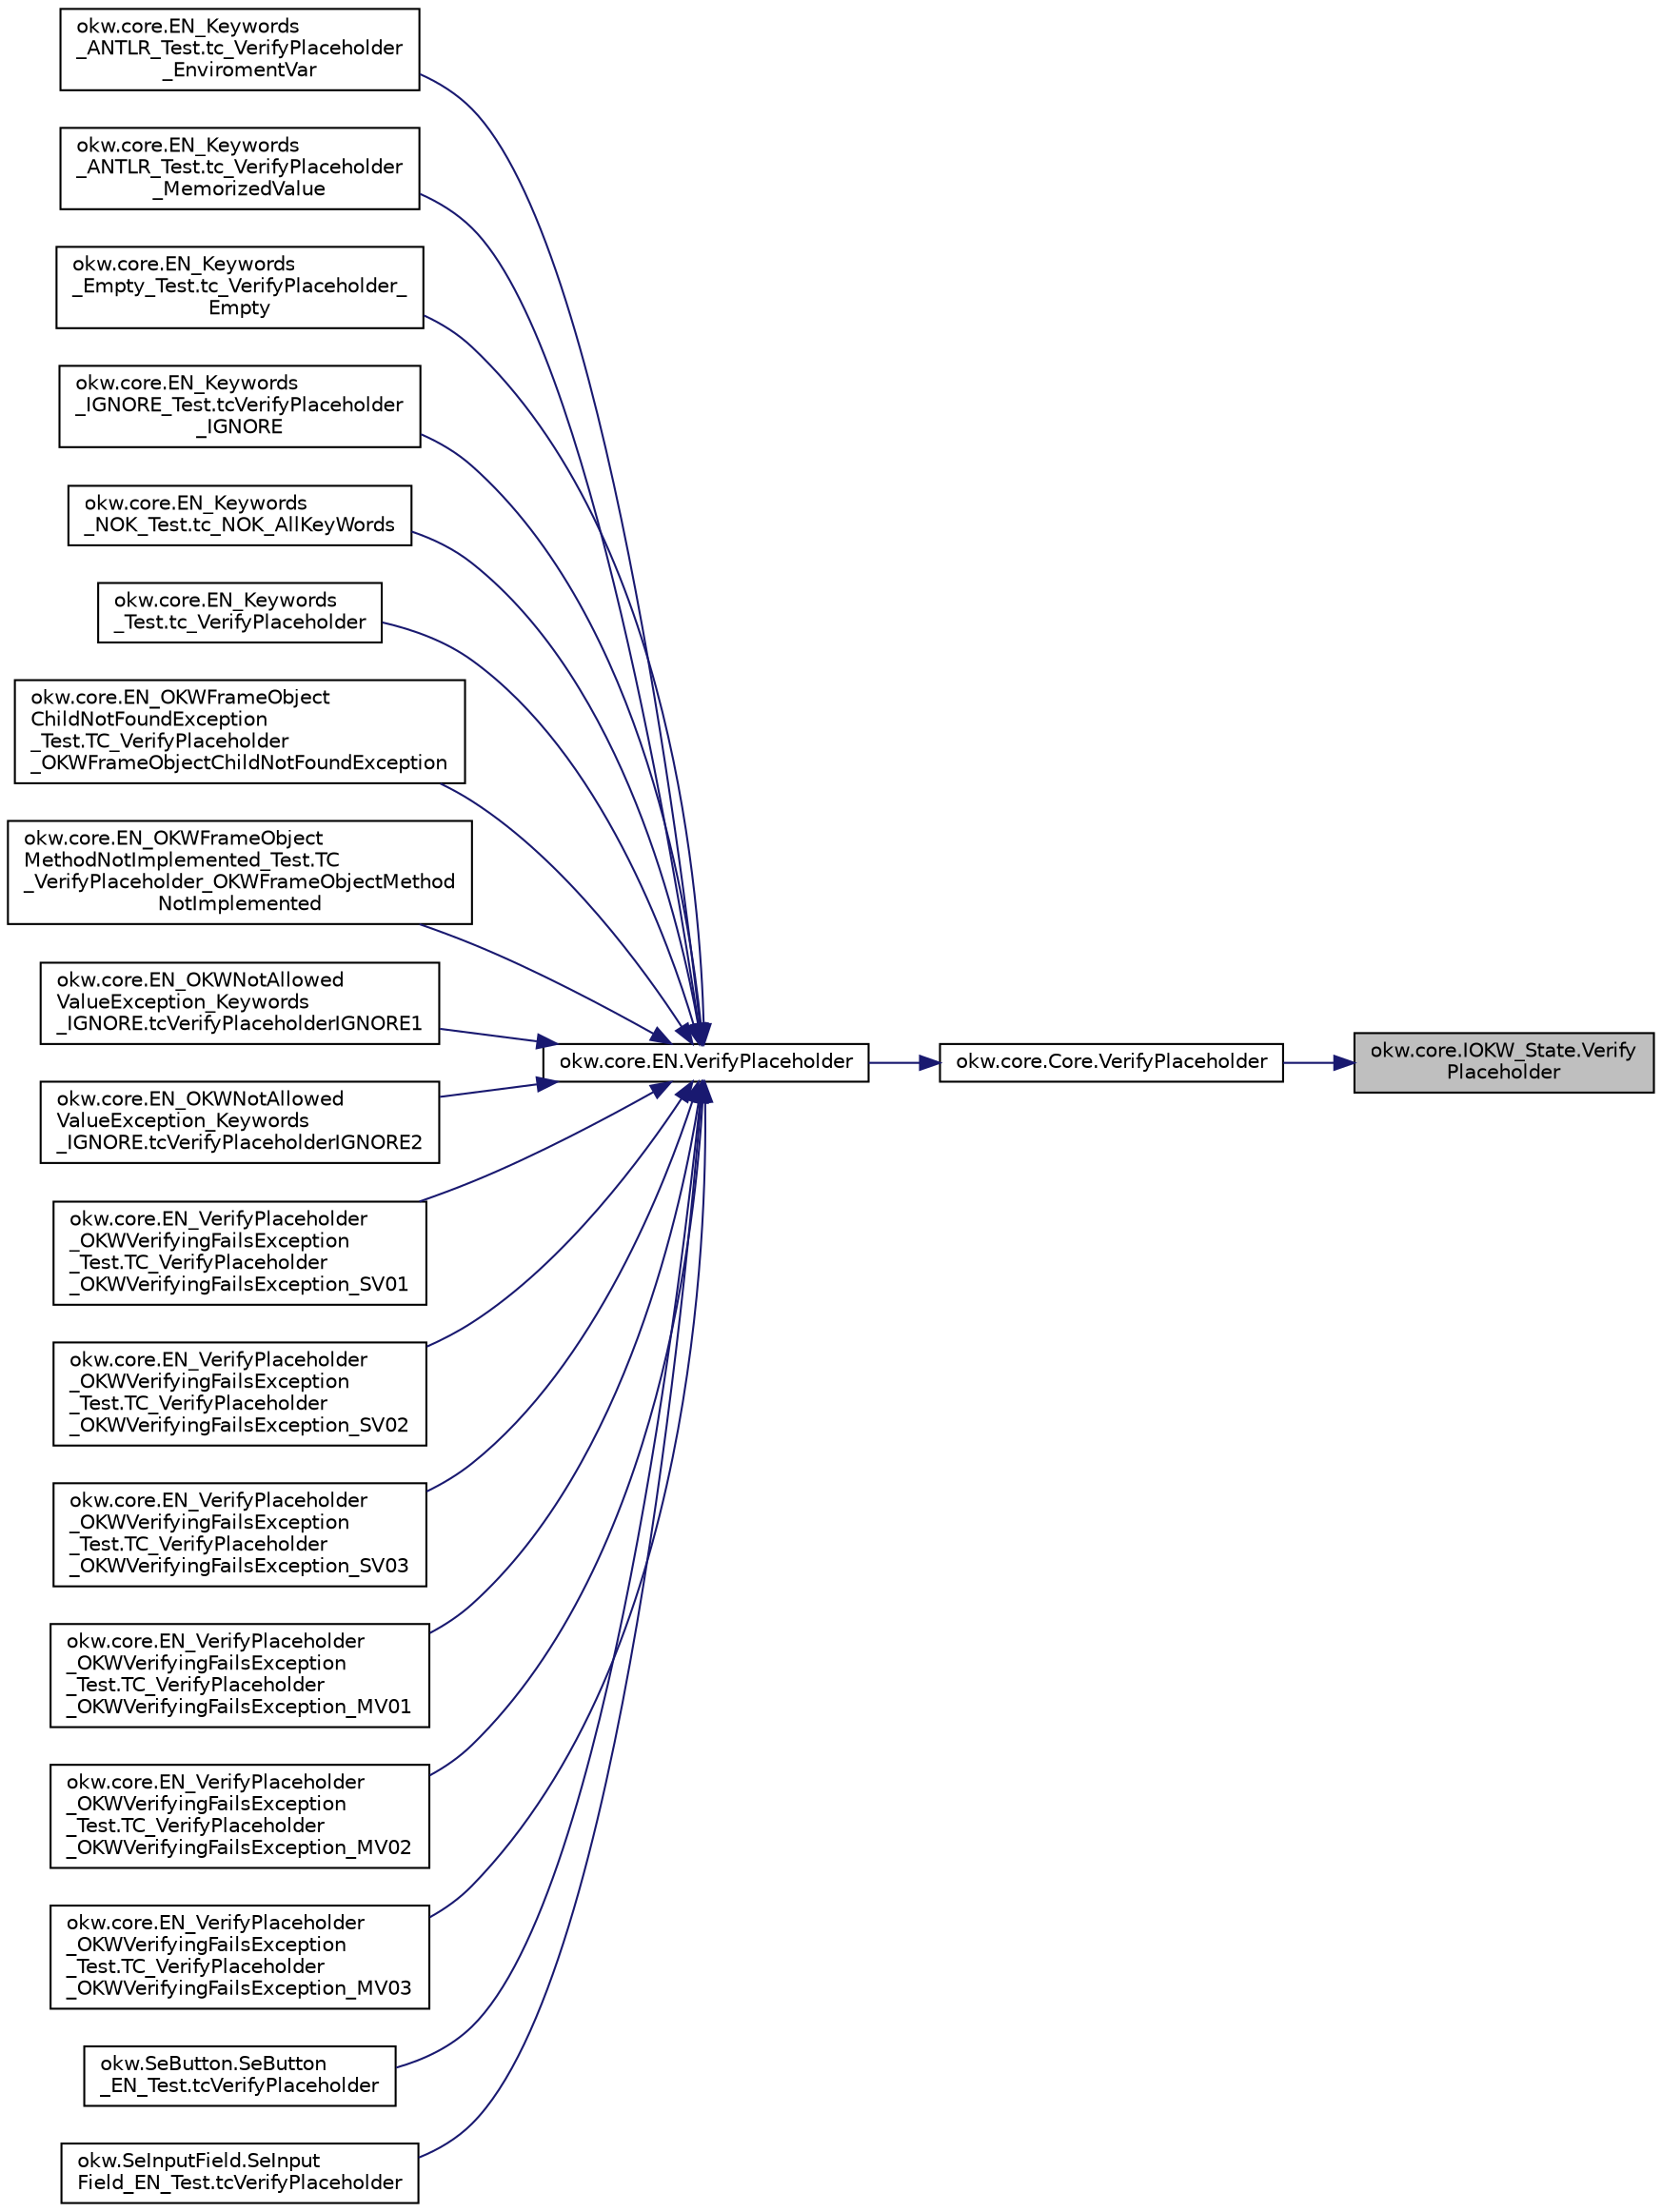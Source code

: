 digraph "okw.core.IOKW_State.VerifyPlaceholder"
{
 // INTERACTIVE_SVG=YES
 // LATEX_PDF_SIZE
  edge [fontname="Helvetica",fontsize="10",labelfontname="Helvetica",labelfontsize="10"];
  node [fontname="Helvetica",fontsize="10",shape=record];
  rankdir="RL";
  Node3941 [label="okw.core.IOKW_State.Verify\lPlaceholder",height=0.2,width=0.4,color="black", fillcolor="grey75", style="filled", fontcolor="black",tooltip="Überprüft den Platzhalter des Objektes."];
  Node3941 -> Node3942 [dir="back",color="midnightblue",fontsize="10",style="solid",fontname="Helvetica"];
  Node3942 [label="okw.core.Core.VerifyPlaceholder",height=0.2,width=0.4,color="black", fillcolor="white", style="filled",URL="$classokw_1_1core_1_1_core.html#a5ae79f939a3022df6ce6eaa07f6cef0f",tooltip="Überprüft den Platzhalter des Objektes."];
  Node3942 -> Node3943 [dir="back",color="midnightblue",fontsize="10",style="solid",fontname="Helvetica"];
  Node3943 [label="okw.core.EN.VerifyPlaceholder",height=0.2,width=0.4,color="black", fillcolor="white", style="filled",URL="$classokw_1_1core_1_1_e_n.html#aa32044aab2bea24f9bb1750abdbbabb3",tooltip="Überprüft den Platzhalter des Objektes."];
  Node3943 -> Node3944 [dir="back",color="midnightblue",fontsize="10",style="solid",fontname="Helvetica"];
  Node3944 [label="okw.core.EN_Keywords\l_ANTLR_Test.tc_VerifyPlaceholder\l_EnviromentVar",height=0.2,width=0.4,color="black", fillcolor="white", style="filled",URL="$classokw_1_1core_1_1_e_n___keywords___a_n_t_l_r___test.html#a76366d0f58d9779e588221619053b3b4",tooltip=" "];
  Node3943 -> Node3945 [dir="back",color="midnightblue",fontsize="10",style="solid",fontname="Helvetica"];
  Node3945 [label="okw.core.EN_Keywords\l_ANTLR_Test.tc_VerifyPlaceholder\l_MemorizedValue",height=0.2,width=0.4,color="black", fillcolor="white", style="filled",URL="$classokw_1_1core_1_1_e_n___keywords___a_n_t_l_r___test.html#a3f722728dc3541a08f029eb1be36059d",tooltip=" "];
  Node3943 -> Node3946 [dir="back",color="midnightblue",fontsize="10",style="solid",fontname="Helvetica"];
  Node3946 [label="okw.core.EN_Keywords\l_Empty_Test.tc_VerifyPlaceholder_\lEmpty",height=0.2,width=0.4,color="black", fillcolor="white", style="filled",URL="$classokw_1_1core_1_1_e_n___keywords___empty___test.html#ad1fddfc8480e09cd510e31ab8197100d",tooltip="Prüft \"${EMPTY}\" für das Schlüsslewort VerifyPlaceholder(strng,string)"];
  Node3943 -> Node3947 [dir="back",color="midnightblue",fontsize="10",style="solid",fontname="Helvetica"];
  Node3947 [label="okw.core.EN_Keywords\l_IGNORE_Test.tcVerifyPlaceholder\l_IGNORE",height=0.2,width=0.4,color="black", fillcolor="white", style="filled",URL="$classokw_1_1core_1_1_e_n___keywords___i_g_n_o_r_e___test.html#a86eb0b9aa765c8e54610c8076417ecda",tooltip=" "];
  Node3943 -> Node3948 [dir="back",color="midnightblue",fontsize="10",style="solid",fontname="Helvetica"];
  Node3948 [label="okw.core.EN_Keywords\l_NOK_Test.tc_NOK_AllKeyWords",height=0.2,width=0.4,color="black", fillcolor="white", style="filled",URL="$classokw_1_1core_1_1_e_n___keywords___n_o_k___test.html#a81a960a2341dfb0e27da7871291c84dc",tooltip="Prüft methoden aufruf für einen einfachen Click."];
  Node3943 -> Node3949 [dir="back",color="midnightblue",fontsize="10",style="solid",fontname="Helvetica"];
  Node3949 [label="okw.core.EN_Keywords\l_Test.tc_VerifyPlaceholder",height=0.2,width=0.4,color="black", fillcolor="white", style="filled",URL="$classokw_1_1core_1_1_e_n___keywords___test.html#a1ebfacda6da447f3b583236e39ec91a3",tooltip="\"Normaler\" Testfall für das Schlüsselwort EN.VerifyPlaceholder(String,String)."];
  Node3943 -> Node3950 [dir="back",color="midnightblue",fontsize="10",style="solid",fontname="Helvetica"];
  Node3950 [label="okw.core.EN_OKWFrameObject\lChildNotFoundException\l_Test.TC_VerifyPlaceholder\l_OKWFrameObjectChildNotFoundException",height=0.2,width=0.4,color="black", fillcolor="white", style="filled",URL="$classokw_1_1core_1_1_e_n___o_k_w_frame_object_child_not_found_exception___test.html#a3a3732606b304999437df394a02af52b",tooltip="Prüft ob die Ausnahme OKWFrameObjectChildNotFoundException durch die LFC-VerifyPlaceholder ausgelöst ..."];
  Node3943 -> Node3951 [dir="back",color="midnightblue",fontsize="10",style="solid",fontname="Helvetica"];
  Node3951 [label="okw.core.EN_OKWFrameObject\lMethodNotImplemented_Test.TC\l_VerifyPlaceholder_OKWFrameObjectMethod\lNotImplemented",height=0.2,width=0.4,color="black", fillcolor="white", style="filled",URL="$classokw_1_1core_1_1_e_n___o_k_w_frame_object_method_not_implemented___test.html#a5ec49242642726beb4f84e8a864c2239",tooltip="Prüft ob die Ausnahme OKWFrameObjectMethodNotImplemented von VerifyCaption( FN, ExpVal ) ausgelöst wi..."];
  Node3943 -> Node3952 [dir="back",color="midnightblue",fontsize="10",style="solid",fontname="Helvetica"];
  Node3952 [label="okw.core.EN_OKWNotAllowed\lValueException_Keywords\l_IGNORE.tcVerifyPlaceholderIGNORE1",height=0.2,width=0.4,color="black", fillcolor="white", style="filled",URL="$classokw_1_1core_1_1_e_n___o_k_w_not_allowed_value_exception___keywords___i_g_n_o_r_e.html#aea2eb8ff6f07fc4f6be227f4dea24eee",tooltip="Prüft ob \"${IGNORE} \" die Ausnahme okw.exceptions.OKWNotAllowedValueException auslöst."];
  Node3943 -> Node3953 [dir="back",color="midnightblue",fontsize="10",style="solid",fontname="Helvetica"];
  Node3953 [label="okw.core.EN_OKWNotAllowed\lValueException_Keywords\l_IGNORE.tcVerifyPlaceholderIGNORE2",height=0.2,width=0.4,color="black", fillcolor="white", style="filled",URL="$classokw_1_1core_1_1_e_n___o_k_w_not_allowed_value_exception___keywords___i_g_n_o_r_e.html#a37f7b5b9f5c5b73cc02f856d73f6103f",tooltip="Prüft ob \"\"${IGNORE}${TCN}\" die Ausnahme okw.exceptions.OKWNotAllowedValueException auslöst."];
  Node3943 -> Node3954 [dir="back",color="midnightblue",fontsize="10",style="solid",fontname="Helvetica"];
  Node3954 [label="okw.core.EN_VerifyPlaceholder\l_OKWVerifyingFailsException\l_Test.TC_VerifyPlaceholder\l_OKWVerifyingFailsException_SV01",height=0.2,width=0.4,color="black", fillcolor="white", style="filled",URL="$classokw_1_1core_1_1_e_n___verify_placeholder___o_k_w_verifying_fails_exception___test.html#a8fa7db3dfbbdad831586cc1de97877ef",tooltip="Prüft, ob die Ausnahme OKWVerifyingFailsException bei einem Soll/Ist-Vergleich ausgelöst wird."];
  Node3943 -> Node3955 [dir="back",color="midnightblue",fontsize="10",style="solid",fontname="Helvetica"];
  Node3955 [label="okw.core.EN_VerifyPlaceholder\l_OKWVerifyingFailsException\l_Test.TC_VerifyPlaceholder\l_OKWVerifyingFailsException_SV02",height=0.2,width=0.4,color="black", fillcolor="white", style="filled",URL="$classokw_1_1core_1_1_e_n___verify_placeholder___o_k_w_verifying_fails_exception___test.html#a3de10586e4a4ca4b92292aaf61f076f3",tooltip="Prüft, ob die Ausnahme OKWVerifyingFailsException bei einem Soll/Ist-Vergleich ausgelöst wird."];
  Node3943 -> Node3956 [dir="back",color="midnightblue",fontsize="10",style="solid",fontname="Helvetica"];
  Node3956 [label="okw.core.EN_VerifyPlaceholder\l_OKWVerifyingFailsException\l_Test.TC_VerifyPlaceholder\l_OKWVerifyingFailsException_SV03",height=0.2,width=0.4,color="black", fillcolor="white", style="filled",URL="$classokw_1_1core_1_1_e_n___verify_placeholder___o_k_w_verifying_fails_exception___test.html#add60b25819f0f103f1b0576932b590ad",tooltip="Prüft, ob die Ausnahme OKWVerifyingFailsException bei einem Soll/Ist-Vergleich ausgelöst wird."];
  Node3943 -> Node3957 [dir="back",color="midnightblue",fontsize="10",style="solid",fontname="Helvetica"];
  Node3957 [label="okw.core.EN_VerifyPlaceholder\l_OKWVerifyingFailsException\l_Test.TC_VerifyPlaceholder\l_OKWVerifyingFailsException_MV01",height=0.2,width=0.4,color="black", fillcolor="white", style="filled",URL="$classokw_1_1core_1_1_e_n___verify_placeholder___o_k_w_verifying_fails_exception___test.html#a844de0f2992f79a344d6f0c095296b9e",tooltip="Prüft, ob die Ausnahme OKWVerifyingFailsException bei einem Soll/Ist-Vergleich ausgelöst wird."];
  Node3943 -> Node3958 [dir="back",color="midnightblue",fontsize="10",style="solid",fontname="Helvetica"];
  Node3958 [label="okw.core.EN_VerifyPlaceholder\l_OKWVerifyingFailsException\l_Test.TC_VerifyPlaceholder\l_OKWVerifyingFailsException_MV02",height=0.2,width=0.4,color="black", fillcolor="white", style="filled",URL="$classokw_1_1core_1_1_e_n___verify_placeholder___o_k_w_verifying_fails_exception___test.html#a06f87d2eff809d40e1c1f62f92a1b5ae",tooltip="Prüft, ob die Ausnahme OKWVerifyingFailsException bei einem Soll/Ist-Vergleich ausgelöst wird."];
  Node3943 -> Node3959 [dir="back",color="midnightblue",fontsize="10",style="solid",fontname="Helvetica"];
  Node3959 [label="okw.core.EN_VerifyPlaceholder\l_OKWVerifyingFailsException\l_Test.TC_VerifyPlaceholder\l_OKWVerifyingFailsException_MV03",height=0.2,width=0.4,color="black", fillcolor="white", style="filled",URL="$classokw_1_1core_1_1_e_n___verify_placeholder___o_k_w_verifying_fails_exception___test.html#a598eb8529afcf45f202a4f18e8e0c8cb",tooltip="Prüft, ob die Ausnahme OKWVerifyingFailsException bei einem Soll/Ist-Vergleich ausgelöst wird."];
  Node3943 -> Node3960 [dir="back",color="midnightblue",fontsize="10",style="solid",fontname="Helvetica"];
  Node3960 [label="okw.SeButton.SeButton\l_EN_Test.tcVerifyPlaceholder",height=0.2,width=0.4,color="black", fillcolor="white", style="filled",URL="$classokw_1_1_se_button_1_1_se_button___e_n___test.html#a296ae56c36ddede1868d0630b51df7b3",tooltip="Schlüsselwortes VerifyPlaceholder für SeButton sollte OKWFrameObjectMethodNotImplemented auslösen."];
  Node3943 -> Node3961 [dir="back",color="midnightblue",fontsize="10",style="solid",fontname="Helvetica"];
  Node3961 [label="okw.SeInputField.SeInput\lField_EN_Test.tcVerifyPlaceholder",height=0.2,width=0.4,color="black", fillcolor="white", style="filled",URL="$classokw_1_1_se_input_field_1_1_se_input_field___e_n___test.html#aec216a090d5c65a2f994847617fd772b",tooltip="Testet ob das Schlüsselwort VerifyPlaceholder( FN, ExpVal ) der Klasse SeInputText implementiert ist."];
}
